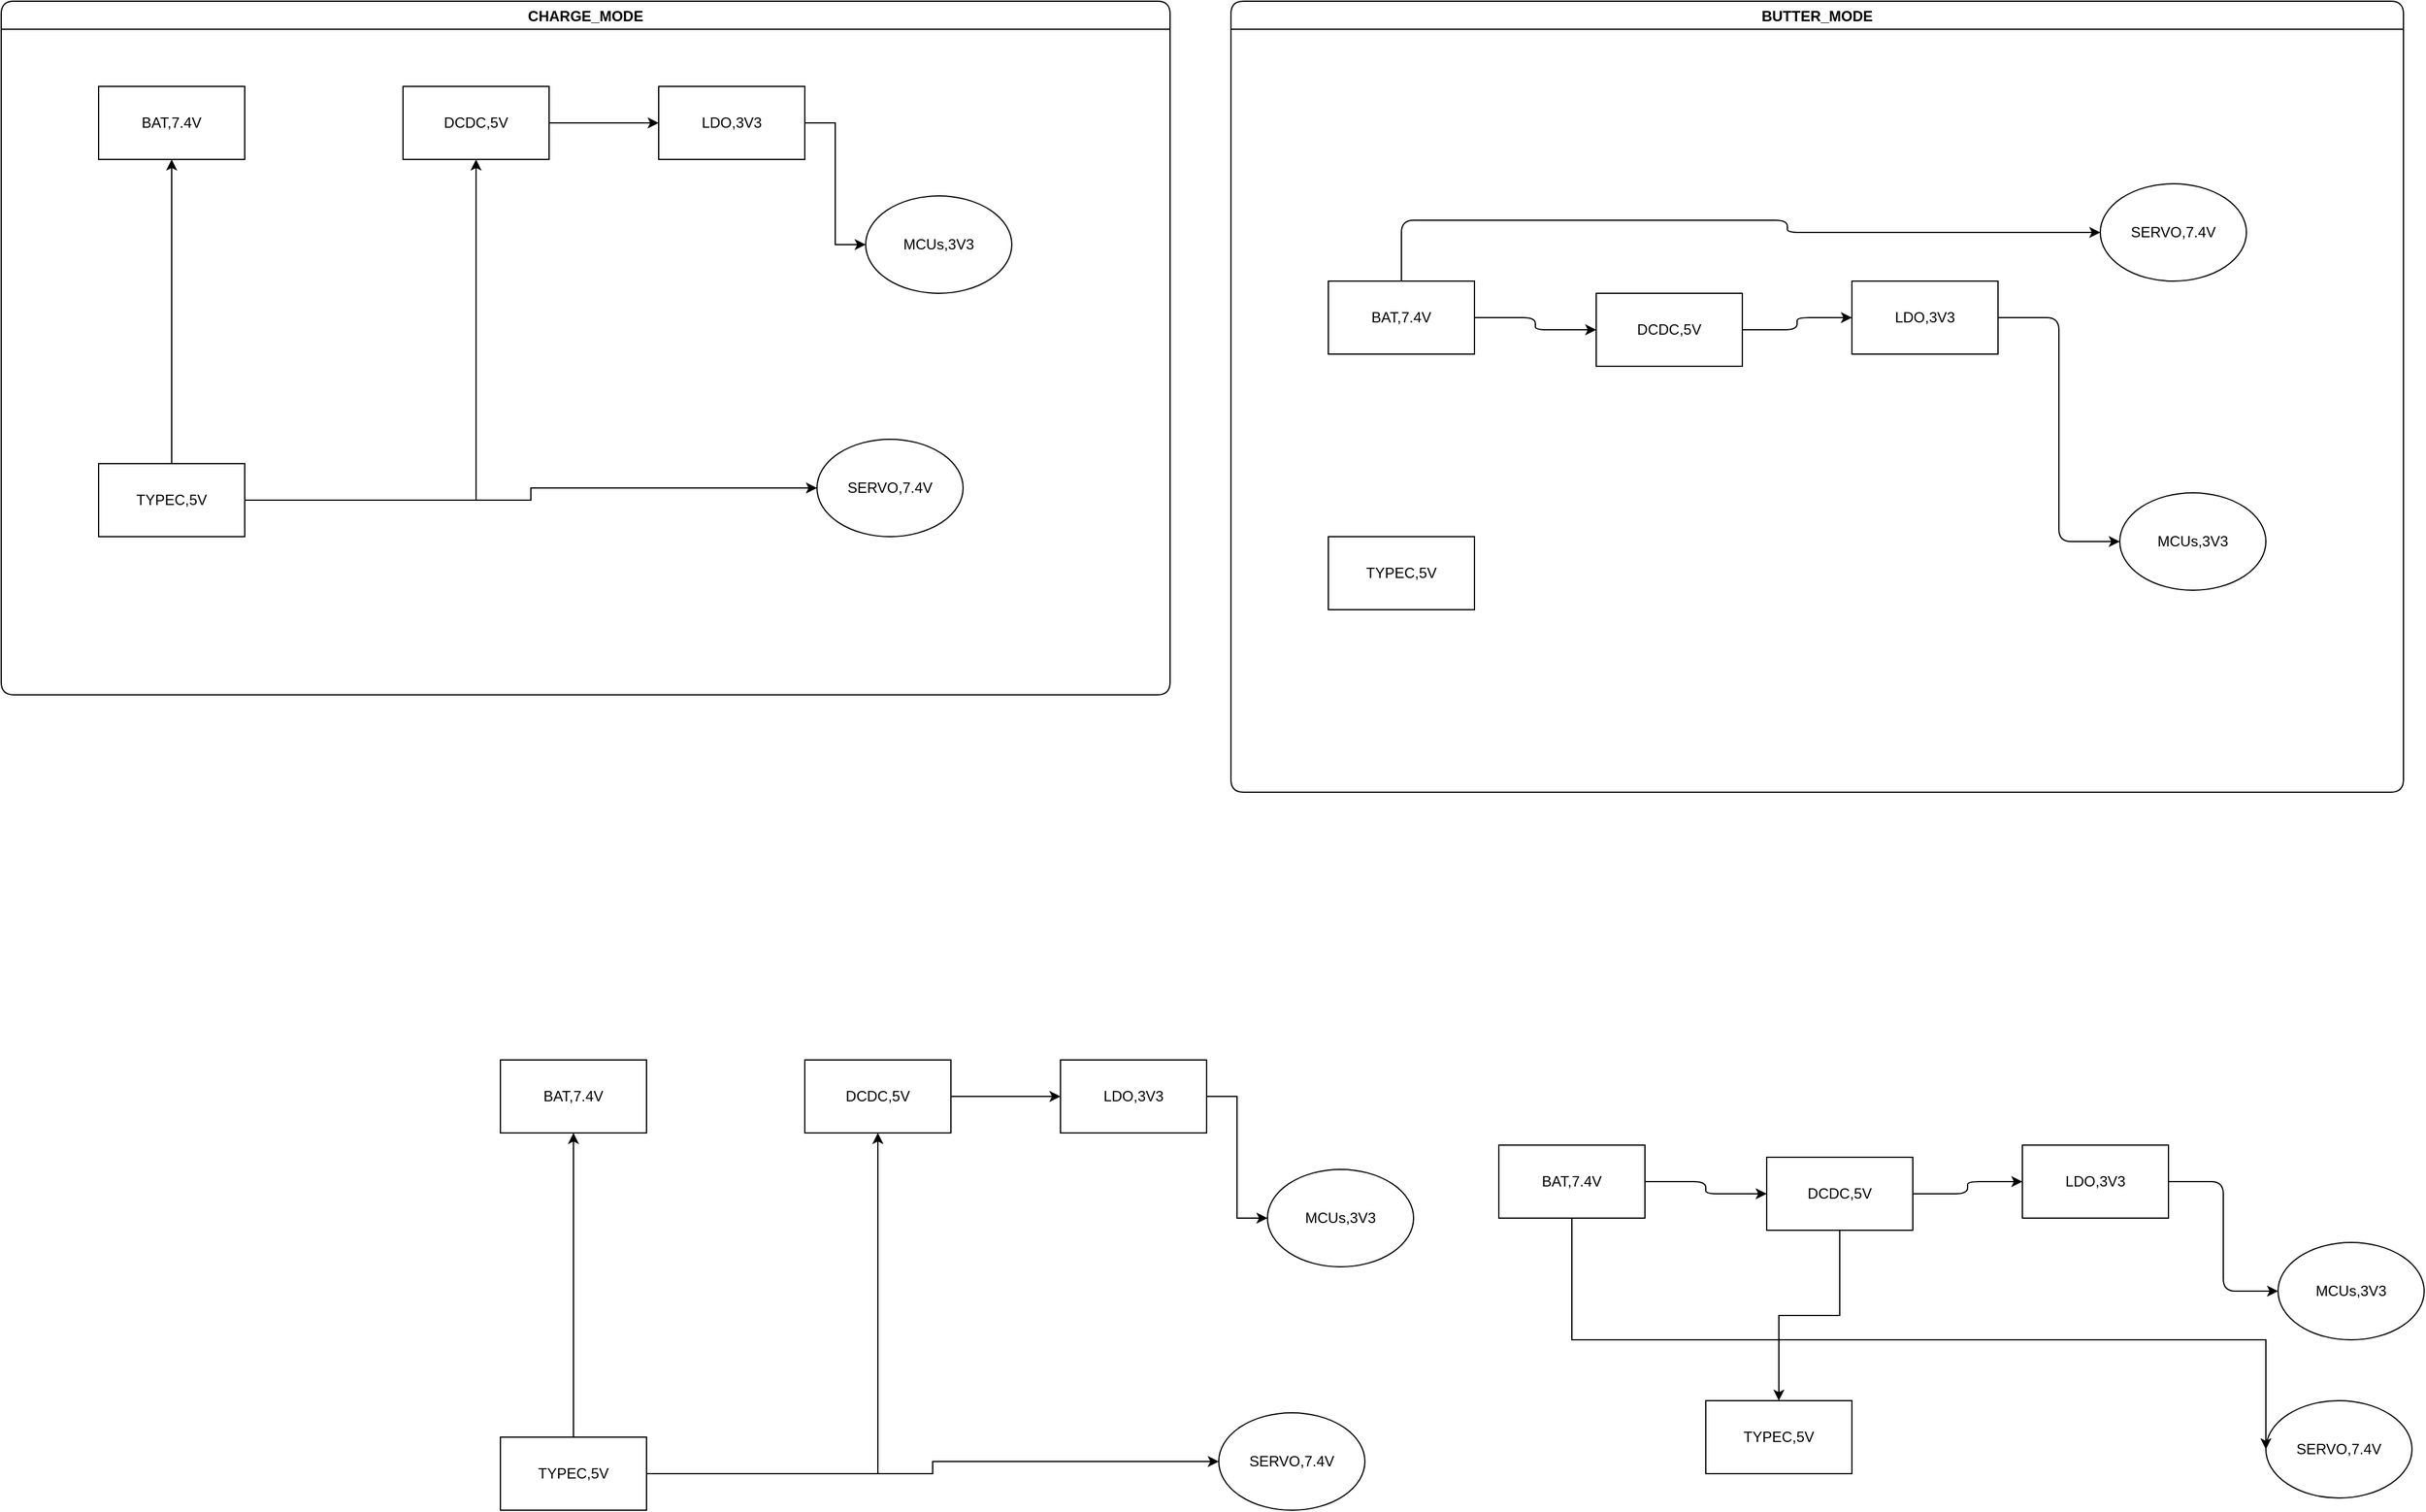 <mxfile version="24.0.7" type="device">
  <diagram name="第 1 页" id="rzn3k8wz09NM76KmNrsG">
    <mxGraphModel dx="3567" dy="1139" grid="1" gridSize="10" guides="1" tooltips="1" connect="1" arrows="1" fold="1" page="1" pageScale="1" pageWidth="827" pageHeight="1169" math="0" shadow="0">
      <root>
        <mxCell id="0" />
        <mxCell id="1" parent="0" />
        <mxCell id="XRnQMGbnzp4XAEFLV66Y-9" value="BUTTER_MODE" style="swimlane;rounded=1;" vertex="1" parent="1">
          <mxGeometry x="-290" y="200" width="963" height="650" as="geometry" />
        </mxCell>
        <mxCell id="XRnQMGbnzp4XAEFLV66Y-18" style="edgeStyle=orthogonalEdgeStyle;rounded=1;orthogonalLoop=1;jettySize=auto;html=1;exitX=1;exitY=0.5;exitDx=0;exitDy=0;curved=0;" edge="1" parent="XRnQMGbnzp4XAEFLV66Y-9" source="XRnQMGbnzp4XAEFLV66Y-16" target="XRnQMGbnzp4XAEFLV66Y-4">
          <mxGeometry relative="1" as="geometry" />
        </mxCell>
        <mxCell id="XRnQMGbnzp4XAEFLV66Y-16" value="DCDC,5V" style="rounded=0;whiteSpace=wrap;html=1;" vertex="1" parent="XRnQMGbnzp4XAEFLV66Y-9">
          <mxGeometry x="300" y="240" width="120" height="60" as="geometry" />
        </mxCell>
        <mxCell id="XRnQMGbnzp4XAEFLV66Y-19" style="edgeStyle=orthogonalEdgeStyle;rounded=1;orthogonalLoop=1;jettySize=auto;html=1;entryX=0;entryY=0.5;entryDx=0;entryDy=0;curved=0;" edge="1" parent="XRnQMGbnzp4XAEFLV66Y-9" source="XRnQMGbnzp4XAEFLV66Y-4" target="XRnQMGbnzp4XAEFLV66Y-6">
          <mxGeometry relative="1" as="geometry" />
        </mxCell>
        <mxCell id="XRnQMGbnzp4XAEFLV66Y-4" value="LDO,3V3" style="rounded=0;whiteSpace=wrap;html=1;" vertex="1" parent="XRnQMGbnzp4XAEFLV66Y-9">
          <mxGeometry x="510" y="230" width="120" height="60" as="geometry" />
        </mxCell>
        <mxCell id="XRnQMGbnzp4XAEFLV66Y-5" value="SERVO,7.4V" style="ellipse;whiteSpace=wrap;html=1;" vertex="1" parent="XRnQMGbnzp4XAEFLV66Y-9">
          <mxGeometry x="714" y="150" width="120" height="80" as="geometry" />
        </mxCell>
        <mxCell id="XRnQMGbnzp4XAEFLV66Y-6" value="MCUs,3V3" style="ellipse;whiteSpace=wrap;html=1;" vertex="1" parent="XRnQMGbnzp4XAEFLV66Y-9">
          <mxGeometry x="730" y="404" width="120" height="80" as="geometry" />
        </mxCell>
        <mxCell id="XRnQMGbnzp4XAEFLV66Y-17" style="edgeStyle=orthogonalEdgeStyle;rounded=1;orthogonalLoop=1;jettySize=auto;html=1;entryX=0;entryY=0.5;entryDx=0;entryDy=0;curved=0;" edge="1" parent="XRnQMGbnzp4XAEFLV66Y-9" source="XRnQMGbnzp4XAEFLV66Y-2" target="XRnQMGbnzp4XAEFLV66Y-16">
          <mxGeometry relative="1" as="geometry" />
        </mxCell>
        <mxCell id="XRnQMGbnzp4XAEFLV66Y-20" style="edgeStyle=orthogonalEdgeStyle;rounded=1;orthogonalLoop=1;jettySize=auto;html=1;curved=0;" edge="1" parent="XRnQMGbnzp4XAEFLV66Y-9" source="XRnQMGbnzp4XAEFLV66Y-2" target="XRnQMGbnzp4XAEFLV66Y-5">
          <mxGeometry relative="1" as="geometry">
            <Array as="points">
              <mxPoint x="140" y="180" />
              <mxPoint x="457" y="180" />
              <mxPoint x="457" y="190" />
            </Array>
          </mxGeometry>
        </mxCell>
        <mxCell id="XRnQMGbnzp4XAEFLV66Y-2" value="BAT,7.4V" style="rounded=0;whiteSpace=wrap;html=1;" vertex="1" parent="XRnQMGbnzp4XAEFLV66Y-9">
          <mxGeometry x="80" y="230" width="120" height="60" as="geometry" />
        </mxCell>
        <mxCell id="XRnQMGbnzp4XAEFLV66Y-8" value="TYPEC,5V" style="rounded=0;whiteSpace=wrap;html=1;" vertex="1" parent="XRnQMGbnzp4XAEFLV66Y-9">
          <mxGeometry x="80" y="440" width="120" height="60" as="geometry" />
        </mxCell>
        <mxCell id="XRnQMGbnzp4XAEFLV66Y-21" value="CHARGE_MODE" style="swimlane;rounded=1;" vertex="1" parent="1">
          <mxGeometry x="-1300" y="200" width="960" height="570" as="geometry" />
        </mxCell>
        <mxCell id="XRnQMGbnzp4XAEFLV66Y-23" style="edgeStyle=orthogonalEdgeStyle;rounded=0;orthogonalLoop=1;jettySize=auto;html=1;entryX=0.5;entryY=1;entryDx=0;entryDy=0;" edge="1" parent="XRnQMGbnzp4XAEFLV66Y-21" source="XRnQMGbnzp4XAEFLV66Y-15" target="XRnQMGbnzp4XAEFLV66Y-11">
          <mxGeometry relative="1" as="geometry" />
        </mxCell>
        <mxCell id="XRnQMGbnzp4XAEFLV66Y-26" style="edgeStyle=orthogonalEdgeStyle;rounded=0;orthogonalLoop=1;jettySize=auto;html=1;" edge="1" parent="XRnQMGbnzp4XAEFLV66Y-21" source="XRnQMGbnzp4XAEFLV66Y-15" target="XRnQMGbnzp4XAEFLV66Y-13">
          <mxGeometry relative="1" as="geometry" />
        </mxCell>
        <mxCell id="XRnQMGbnzp4XAEFLV66Y-15" value="TYPEC,5V" style="rounded=0;whiteSpace=wrap;html=1;" vertex="1" parent="XRnQMGbnzp4XAEFLV66Y-21">
          <mxGeometry x="80" y="380" width="120" height="60" as="geometry" />
        </mxCell>
        <mxCell id="XRnQMGbnzp4XAEFLV66Y-25" style="edgeStyle=orthogonalEdgeStyle;rounded=0;orthogonalLoop=1;jettySize=auto;html=1;entryX=0;entryY=0.5;entryDx=0;entryDy=0;" edge="1" parent="XRnQMGbnzp4XAEFLV66Y-21" source="XRnQMGbnzp4XAEFLV66Y-12" target="XRnQMGbnzp4XAEFLV66Y-14">
          <mxGeometry relative="1" as="geometry" />
        </mxCell>
        <mxCell id="XRnQMGbnzp4XAEFLV66Y-12" value="LDO,3V3" style="rounded=0;whiteSpace=wrap;html=1;" vertex="1" parent="XRnQMGbnzp4XAEFLV66Y-21">
          <mxGeometry x="540" y="70" width="120" height="60" as="geometry" />
        </mxCell>
        <mxCell id="XRnQMGbnzp4XAEFLV66Y-24" style="edgeStyle=orthogonalEdgeStyle;rounded=0;orthogonalLoop=1;jettySize=auto;html=1;exitX=1;exitY=0.5;exitDx=0;exitDy=0;" edge="1" parent="XRnQMGbnzp4XAEFLV66Y-21" source="XRnQMGbnzp4XAEFLV66Y-11" target="XRnQMGbnzp4XAEFLV66Y-12">
          <mxGeometry relative="1" as="geometry" />
        </mxCell>
        <mxCell id="XRnQMGbnzp4XAEFLV66Y-11" value="DCDC,5V" style="rounded=0;whiteSpace=wrap;html=1;" vertex="1" parent="XRnQMGbnzp4XAEFLV66Y-21">
          <mxGeometry x="330" y="70" width="120" height="60" as="geometry" />
        </mxCell>
        <mxCell id="XRnQMGbnzp4XAEFLV66Y-13" value="SERVO,7.4V" style="ellipse;whiteSpace=wrap;html=1;" vertex="1" parent="XRnQMGbnzp4XAEFLV66Y-21">
          <mxGeometry x="670" y="360" width="120" height="80" as="geometry" />
        </mxCell>
        <mxCell id="XRnQMGbnzp4XAEFLV66Y-14" value="MCUs,3V3" style="ellipse;whiteSpace=wrap;html=1;" vertex="1" parent="XRnQMGbnzp4XAEFLV66Y-21">
          <mxGeometry x="710" y="160" width="120" height="80" as="geometry" />
        </mxCell>
        <mxCell id="XRnQMGbnzp4XAEFLV66Y-10" value="BAT,7.4V" style="rounded=0;whiteSpace=wrap;html=1;" vertex="1" parent="XRnQMGbnzp4XAEFLV66Y-21">
          <mxGeometry x="80" y="70" width="120" height="60" as="geometry" />
        </mxCell>
        <mxCell id="XRnQMGbnzp4XAEFLV66Y-22" style="edgeStyle=orthogonalEdgeStyle;rounded=0;orthogonalLoop=1;jettySize=auto;html=1;entryX=0.5;entryY=1;entryDx=0;entryDy=0;" edge="1" parent="XRnQMGbnzp4XAEFLV66Y-21" source="XRnQMGbnzp4XAEFLV66Y-15" target="XRnQMGbnzp4XAEFLV66Y-10">
          <mxGeometry relative="1" as="geometry" />
        </mxCell>
        <mxCell id="XRnQMGbnzp4XAEFLV66Y-27" style="edgeStyle=orthogonalEdgeStyle;rounded=0;orthogonalLoop=1;jettySize=auto;html=1;entryX=0.5;entryY=1;entryDx=0;entryDy=0;" edge="1" parent="1" source="XRnQMGbnzp4XAEFLV66Y-29" target="XRnQMGbnzp4XAEFLV66Y-33">
          <mxGeometry relative="1" as="geometry" />
        </mxCell>
        <mxCell id="XRnQMGbnzp4XAEFLV66Y-28" style="edgeStyle=orthogonalEdgeStyle;rounded=0;orthogonalLoop=1;jettySize=auto;html=1;" edge="1" parent="1" source="XRnQMGbnzp4XAEFLV66Y-29" target="XRnQMGbnzp4XAEFLV66Y-34">
          <mxGeometry relative="1" as="geometry" />
        </mxCell>
        <mxCell id="XRnQMGbnzp4XAEFLV66Y-29" value="TYPEC,5V" style="rounded=0;whiteSpace=wrap;html=1;" vertex="1" parent="1">
          <mxGeometry x="-890" y="1380" width="120" height="60" as="geometry" />
        </mxCell>
        <mxCell id="XRnQMGbnzp4XAEFLV66Y-30" style="edgeStyle=orthogonalEdgeStyle;rounded=0;orthogonalLoop=1;jettySize=auto;html=1;entryX=0;entryY=0.5;entryDx=0;entryDy=0;" edge="1" parent="1" source="XRnQMGbnzp4XAEFLV66Y-31" target="XRnQMGbnzp4XAEFLV66Y-35">
          <mxGeometry relative="1" as="geometry" />
        </mxCell>
        <mxCell id="XRnQMGbnzp4XAEFLV66Y-31" value="LDO,3V3" style="rounded=0;whiteSpace=wrap;html=1;" vertex="1" parent="1">
          <mxGeometry x="-430" y="1070" width="120" height="60" as="geometry" />
        </mxCell>
        <mxCell id="XRnQMGbnzp4XAEFLV66Y-32" style="edgeStyle=orthogonalEdgeStyle;rounded=0;orthogonalLoop=1;jettySize=auto;html=1;exitX=1;exitY=0.5;exitDx=0;exitDy=0;" edge="1" parent="1" source="XRnQMGbnzp4XAEFLV66Y-33" target="XRnQMGbnzp4XAEFLV66Y-31">
          <mxGeometry relative="1" as="geometry" />
        </mxCell>
        <mxCell id="XRnQMGbnzp4XAEFLV66Y-33" value="DCDC,5V" style="rounded=0;whiteSpace=wrap;html=1;" vertex="1" parent="1">
          <mxGeometry x="-640" y="1070" width="120" height="60" as="geometry" />
        </mxCell>
        <mxCell id="XRnQMGbnzp4XAEFLV66Y-34" value="SERVO,7.4V" style="ellipse;whiteSpace=wrap;html=1;" vertex="1" parent="1">
          <mxGeometry x="-300" y="1360" width="120" height="80" as="geometry" />
        </mxCell>
        <mxCell id="XRnQMGbnzp4XAEFLV66Y-35" value="MCUs,3V3" style="ellipse;whiteSpace=wrap;html=1;" vertex="1" parent="1">
          <mxGeometry x="-260" y="1160" width="120" height="80" as="geometry" />
        </mxCell>
        <mxCell id="XRnQMGbnzp4XAEFLV66Y-36" value="BAT,7.4V" style="rounded=0;whiteSpace=wrap;html=1;" vertex="1" parent="1">
          <mxGeometry x="-890" y="1070" width="120" height="60" as="geometry" />
        </mxCell>
        <mxCell id="XRnQMGbnzp4XAEFLV66Y-37" style="edgeStyle=orthogonalEdgeStyle;rounded=0;orthogonalLoop=1;jettySize=auto;html=1;entryX=0.5;entryY=1;entryDx=0;entryDy=0;" edge="1" parent="1" source="XRnQMGbnzp4XAEFLV66Y-29" target="XRnQMGbnzp4XAEFLV66Y-36">
          <mxGeometry relative="1" as="geometry" />
        </mxCell>
        <mxCell id="XRnQMGbnzp4XAEFLV66Y-38" style="edgeStyle=orthogonalEdgeStyle;rounded=1;orthogonalLoop=1;jettySize=auto;html=1;exitX=1;exitY=0.5;exitDx=0;exitDy=0;curved=0;" edge="1" parent="1" source="XRnQMGbnzp4XAEFLV66Y-39" target="XRnQMGbnzp4XAEFLV66Y-41">
          <mxGeometry relative="1" as="geometry" />
        </mxCell>
        <mxCell id="XRnQMGbnzp4XAEFLV66Y-51" style="edgeStyle=orthogonalEdgeStyle;rounded=0;orthogonalLoop=1;jettySize=auto;html=1;" edge="1" parent="1" source="XRnQMGbnzp4XAEFLV66Y-39" target="XRnQMGbnzp4XAEFLV66Y-47">
          <mxGeometry relative="1" as="geometry" />
        </mxCell>
        <mxCell id="XRnQMGbnzp4XAEFLV66Y-39" value="DCDC,5V" style="rounded=0;whiteSpace=wrap;html=1;" vertex="1" parent="1">
          <mxGeometry x="150" y="1150" width="120" height="60" as="geometry" />
        </mxCell>
        <mxCell id="XRnQMGbnzp4XAEFLV66Y-40" style="edgeStyle=orthogonalEdgeStyle;rounded=1;orthogonalLoop=1;jettySize=auto;html=1;entryX=0;entryY=0.5;entryDx=0;entryDy=0;curved=0;" edge="1" parent="1" source="XRnQMGbnzp4XAEFLV66Y-41" target="XRnQMGbnzp4XAEFLV66Y-43">
          <mxGeometry relative="1" as="geometry" />
        </mxCell>
        <mxCell id="XRnQMGbnzp4XAEFLV66Y-41" value="LDO,3V3" style="rounded=0;whiteSpace=wrap;html=1;" vertex="1" parent="1">
          <mxGeometry x="360" y="1140" width="120" height="60" as="geometry" />
        </mxCell>
        <mxCell id="XRnQMGbnzp4XAEFLV66Y-42" value="SERVO,7.4V" style="ellipse;whiteSpace=wrap;html=1;" vertex="1" parent="1">
          <mxGeometry x="560" y="1350" width="120" height="80" as="geometry" />
        </mxCell>
        <mxCell id="XRnQMGbnzp4XAEFLV66Y-43" value="MCUs,3V3" style="ellipse;whiteSpace=wrap;html=1;" vertex="1" parent="1">
          <mxGeometry x="570" y="1220" width="120" height="80" as="geometry" />
        </mxCell>
        <mxCell id="XRnQMGbnzp4XAEFLV66Y-44" style="edgeStyle=orthogonalEdgeStyle;rounded=1;orthogonalLoop=1;jettySize=auto;html=1;entryX=0;entryY=0.5;entryDx=0;entryDy=0;curved=0;" edge="1" parent="1" source="XRnQMGbnzp4XAEFLV66Y-46" target="XRnQMGbnzp4XAEFLV66Y-39">
          <mxGeometry relative="1" as="geometry" />
        </mxCell>
        <mxCell id="XRnQMGbnzp4XAEFLV66Y-48" style="edgeStyle=orthogonalEdgeStyle;rounded=0;orthogonalLoop=1;jettySize=auto;html=1;exitX=0.5;exitY=1;exitDx=0;exitDy=0;entryX=0;entryY=0.5;entryDx=0;entryDy=0;" edge="1" parent="1" source="XRnQMGbnzp4XAEFLV66Y-46" target="XRnQMGbnzp4XAEFLV66Y-42">
          <mxGeometry relative="1" as="geometry">
            <Array as="points">
              <mxPoint x="-10" y="1300" />
              <mxPoint x="560" y="1300" />
            </Array>
          </mxGeometry>
        </mxCell>
        <mxCell id="XRnQMGbnzp4XAEFLV66Y-46" value="BAT,7.4V" style="rounded=0;whiteSpace=wrap;html=1;" vertex="1" parent="1">
          <mxGeometry x="-70" y="1140" width="120" height="60" as="geometry" />
        </mxCell>
        <mxCell id="XRnQMGbnzp4XAEFLV66Y-47" value="TYPEC,5V" style="rounded=0;whiteSpace=wrap;html=1;" vertex="1" parent="1">
          <mxGeometry x="100" y="1350" width="120" height="60" as="geometry" />
        </mxCell>
      </root>
    </mxGraphModel>
  </diagram>
</mxfile>
